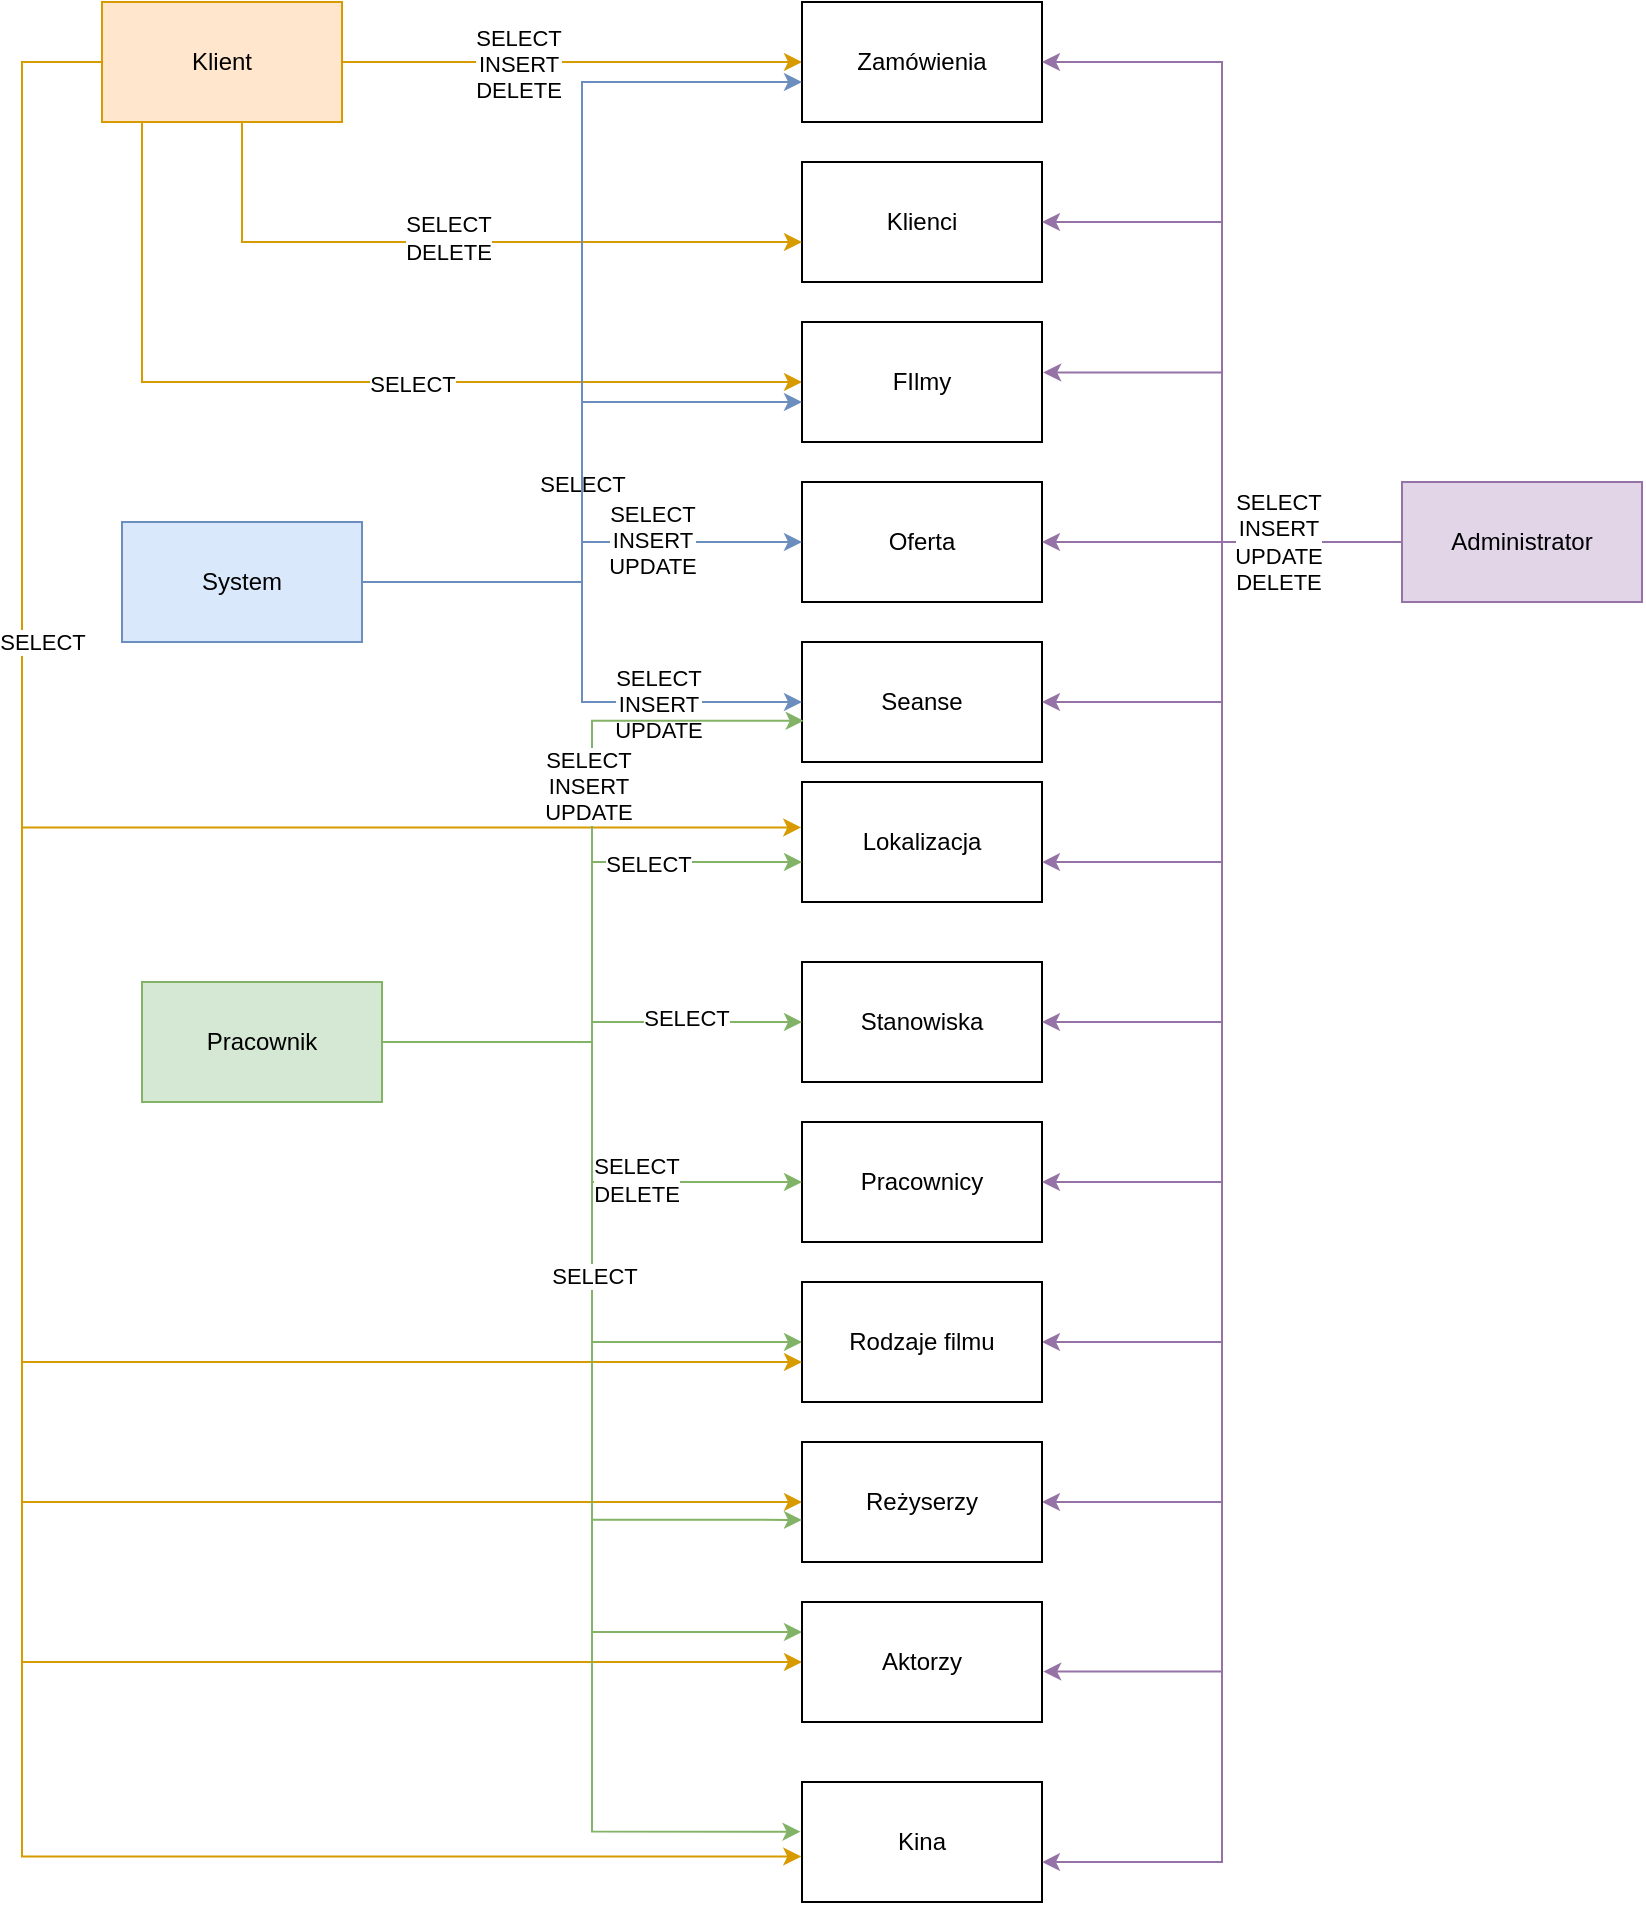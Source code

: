 <mxfile version="24.9.1">
  <diagram name="Page-1" id="o7EHXkFaLmh4BgDmeCDf">
    <mxGraphModel dx="683" dy="352" grid="1" gridSize="10" guides="1" tooltips="1" connect="1" arrows="1" fold="1" page="1" pageScale="1" pageWidth="850" pageHeight="1100" math="0" shadow="0">
      <root>
        <mxCell id="0" />
        <mxCell id="1" parent="0" />
        <mxCell id="0aa3XAbbEp9WKRyf7aWM-4" style="edgeStyle=orthogonalEdgeStyle;rounded=0;orthogonalLoop=1;jettySize=auto;html=1;entryX=0;entryY=0.5;entryDx=0;entryDy=0;fillColor=#ffe6cc;strokeColor=#d79b00;" parent="1" source="0aa3XAbbEp9WKRyf7aWM-2" target="0aa3XAbbEp9WKRyf7aWM-3" edge="1">
          <mxGeometry relative="1" as="geometry" />
        </mxCell>
        <mxCell id="0aa3XAbbEp9WKRyf7aWM-5" value="SELECT&lt;br&gt;INSERT&lt;br&gt;DELETE" style="edgeLabel;html=1;align=center;verticalAlign=middle;resizable=0;points=[];" parent="0aa3XAbbEp9WKRyf7aWM-4" vertex="1" connectable="0">
          <mxGeometry x="-0.233" y="-1" relative="1" as="geometry">
            <mxPoint as="offset" />
          </mxGeometry>
        </mxCell>
        <mxCell id="0aa3XAbbEp9WKRyf7aWM-10" style="edgeStyle=orthogonalEdgeStyle;rounded=0;orthogonalLoop=1;jettySize=auto;html=1;entryX=0;entryY=0.5;entryDx=0;entryDy=0;fillColor=#ffe6cc;strokeColor=#d79b00;" parent="1" source="0aa3XAbbEp9WKRyf7aWM-2" target="0aa3XAbbEp9WKRyf7aWM-8" edge="1">
          <mxGeometry relative="1" as="geometry">
            <Array as="points">
              <mxPoint x="80" y="210" />
            </Array>
          </mxGeometry>
        </mxCell>
        <mxCell id="0aa3XAbbEp9WKRyf7aWM-12" value="SELECT" style="edgeLabel;html=1;align=center;verticalAlign=middle;resizable=0;points=[];" parent="0aa3XAbbEp9WKRyf7aWM-10" vertex="1" connectable="0">
          <mxGeometry x="0.153" y="-1" relative="1" as="geometry">
            <mxPoint as="offset" />
          </mxGeometry>
        </mxCell>
        <mxCell id="0aa3XAbbEp9WKRyf7aWM-33" style="edgeStyle=orthogonalEdgeStyle;rounded=0;orthogonalLoop=1;jettySize=auto;html=1;entryX=0;entryY=0.5;entryDx=0;entryDy=0;fillColor=#ffe6cc;strokeColor=#d79b00;" parent="1" source="0aa3XAbbEp9WKRyf7aWM-2" target="0aa3XAbbEp9WKRyf7aWM-22" edge="1">
          <mxGeometry relative="1" as="geometry">
            <Array as="points">
              <mxPoint x="20" y="50" />
              <mxPoint x="20" y="770" />
            </Array>
          </mxGeometry>
        </mxCell>
        <mxCell id="0aa3XAbbEp9WKRyf7aWM-34" style="edgeStyle=orthogonalEdgeStyle;rounded=0;orthogonalLoop=1;jettySize=auto;html=1;entryX=0;entryY=0.5;entryDx=0;entryDy=0;fillColor=#ffe6cc;strokeColor=#d79b00;" parent="1" source="0aa3XAbbEp9WKRyf7aWM-2" target="0aa3XAbbEp9WKRyf7aWM-23" edge="1">
          <mxGeometry relative="1" as="geometry">
            <Array as="points">
              <mxPoint x="20" y="50" />
              <mxPoint x="20" y="850" />
            </Array>
          </mxGeometry>
        </mxCell>
        <mxCell id="0aa3XAbbEp9WKRyf7aWM-2" value="Klient" style="rounded=0;whiteSpace=wrap;html=1;fillColor=#ffe6cc;strokeColor=#d79b00;" parent="1" vertex="1">
          <mxGeometry x="60" y="20" width="120" height="60" as="geometry" />
        </mxCell>
        <mxCell id="0aa3XAbbEp9WKRyf7aWM-3" value="Zamówienia" style="rounded=0;whiteSpace=wrap;html=1;" parent="1" vertex="1">
          <mxGeometry x="410" y="20" width="120" height="60" as="geometry" />
        </mxCell>
        <mxCell id="0aa3XAbbEp9WKRyf7aWM-7" value="Klienci" style="rounded=0;whiteSpace=wrap;html=1;" parent="1" vertex="1">
          <mxGeometry x="410" y="100" width="120" height="60" as="geometry" />
        </mxCell>
        <mxCell id="0aa3XAbbEp9WKRyf7aWM-8" value="FIlmy" style="rounded=0;whiteSpace=wrap;html=1;" parent="1" vertex="1">
          <mxGeometry x="410" y="180" width="120" height="60" as="geometry" />
        </mxCell>
        <mxCell id="0aa3XAbbEp9WKRyf7aWM-9" style="edgeStyle=orthogonalEdgeStyle;rounded=0;orthogonalLoop=1;jettySize=auto;html=1;entryX=0;entryY=0.667;entryDx=0;entryDy=0;entryPerimeter=0;fillColor=#ffe6cc;strokeColor=#d79b00;" parent="1" source="0aa3XAbbEp9WKRyf7aWM-2" target="0aa3XAbbEp9WKRyf7aWM-7" edge="1">
          <mxGeometry relative="1" as="geometry">
            <Array as="points">
              <mxPoint x="130" y="140" />
            </Array>
          </mxGeometry>
        </mxCell>
        <mxCell id="0aa3XAbbEp9WKRyf7aWM-11" value="SELECT&lt;br&gt;DELETE" style="edgeLabel;html=1;align=center;verticalAlign=middle;resizable=0;points=[];" parent="0aa3XAbbEp9WKRyf7aWM-9" vertex="1" connectable="0">
          <mxGeometry x="-0.041" y="2" relative="1" as="geometry">
            <mxPoint as="offset" />
          </mxGeometry>
        </mxCell>
        <mxCell id="0aa3XAbbEp9WKRyf7aWM-13" value="Oferta" style="rounded=0;whiteSpace=wrap;html=1;" parent="1" vertex="1">
          <mxGeometry x="410" y="260" width="120" height="60" as="geometry" />
        </mxCell>
        <mxCell id="0aa3XAbbEp9WKRyf7aWM-14" value="Seanse" style="rounded=0;whiteSpace=wrap;html=1;" parent="1" vertex="1">
          <mxGeometry x="410" y="340" width="120" height="60" as="geometry" />
        </mxCell>
        <mxCell id="0aa3XAbbEp9WKRyf7aWM-15" value="Stanowiska" style="rounded=0;whiteSpace=wrap;html=1;" parent="1" vertex="1">
          <mxGeometry x="410" y="500" width="120" height="60" as="geometry" />
        </mxCell>
        <mxCell id="0aa3XAbbEp9WKRyf7aWM-16" value="Lokalizacja" style="rounded=0;whiteSpace=wrap;html=1;" parent="1" vertex="1">
          <mxGeometry x="410" y="410" width="120" height="60" as="geometry" />
        </mxCell>
        <mxCell id="0aa3XAbbEp9WKRyf7aWM-17" value="Pracownicy" style="rounded=0;whiteSpace=wrap;html=1;" parent="1" vertex="1">
          <mxGeometry x="410" y="580" width="120" height="60" as="geometry" />
        </mxCell>
        <mxCell id="0aa3XAbbEp9WKRyf7aWM-25" style="edgeStyle=orthogonalEdgeStyle;rounded=0;orthogonalLoop=1;jettySize=auto;html=1;fillColor=#dae8fc;strokeColor=#6c8ebf;" parent="1" source="0aa3XAbbEp9WKRyf7aWM-18" target="0aa3XAbbEp9WKRyf7aWM-13" edge="1">
          <mxGeometry relative="1" as="geometry" />
        </mxCell>
        <mxCell id="0aa3XAbbEp9WKRyf7aWM-63" value="SELECT&lt;br&gt;INSERT&lt;br&gt;UPDATE" style="edgeLabel;html=1;align=center;verticalAlign=middle;resizable=0;points=[];" parent="0aa3XAbbEp9WKRyf7aWM-25" vertex="1" connectable="0">
          <mxGeometry x="0.373" y="1" relative="1" as="geometry">
            <mxPoint as="offset" />
          </mxGeometry>
        </mxCell>
        <mxCell id="0aa3XAbbEp9WKRyf7aWM-26" style="edgeStyle=orthogonalEdgeStyle;rounded=0;orthogonalLoop=1;jettySize=auto;html=1;fillColor=#dae8fc;strokeColor=#6c8ebf;" parent="1" source="0aa3XAbbEp9WKRyf7aWM-18" target="0aa3XAbbEp9WKRyf7aWM-14" edge="1">
          <mxGeometry relative="1" as="geometry" />
        </mxCell>
        <mxCell id="0aa3XAbbEp9WKRyf7aWM-64" value="SELECT&lt;br&gt;INSERT&lt;br&gt;UPDATE" style="edgeLabel;html=1;align=center;verticalAlign=middle;resizable=0;points=[];" parent="0aa3XAbbEp9WKRyf7aWM-26" vertex="1" connectable="0">
          <mxGeometry x="0.487" y="-1" relative="1" as="geometry">
            <mxPoint as="offset" />
          </mxGeometry>
        </mxCell>
        <mxCell id="0aa3XAbbEp9WKRyf7aWM-18" value="System" style="rounded=0;whiteSpace=wrap;html=1;fillColor=#dae8fc;strokeColor=#6c8ebf;" parent="1" vertex="1">
          <mxGeometry x="70" y="280" width="120" height="60" as="geometry" />
        </mxCell>
        <mxCell id="0aa3XAbbEp9WKRyf7aWM-28" style="edgeStyle=orthogonalEdgeStyle;rounded=0;orthogonalLoop=1;jettySize=auto;html=1;entryX=0;entryY=0.5;entryDx=0;entryDy=0;fillColor=#d5e8d4;strokeColor=#82b366;" parent="1" source="0aa3XAbbEp9WKRyf7aWM-19" target="0aa3XAbbEp9WKRyf7aWM-15" edge="1">
          <mxGeometry relative="1" as="geometry" />
        </mxCell>
        <mxCell id="0aa3XAbbEp9WKRyf7aWM-54" value="SELECT" style="edgeLabel;html=1;align=center;verticalAlign=middle;resizable=0;points=[];" parent="0aa3XAbbEp9WKRyf7aWM-28" vertex="1" connectable="0">
          <mxGeometry x="0.467" y="2" relative="1" as="geometry">
            <mxPoint as="offset" />
          </mxGeometry>
        </mxCell>
        <mxCell id="0aa3XAbbEp9WKRyf7aWM-30" style="edgeStyle=orthogonalEdgeStyle;rounded=0;orthogonalLoop=1;jettySize=auto;html=1;entryX=0;entryY=0.5;entryDx=0;entryDy=0;fillColor=#d5e8d4;strokeColor=#82b366;" parent="1" source="0aa3XAbbEp9WKRyf7aWM-19" target="0aa3XAbbEp9WKRyf7aWM-17" edge="1">
          <mxGeometry relative="1" as="geometry" />
        </mxCell>
        <mxCell id="0aa3XAbbEp9WKRyf7aWM-55" value="SELECT&lt;br&gt;DELETE" style="edgeLabel;html=1;align=center;verticalAlign=middle;resizable=0;points=[];" parent="0aa3XAbbEp9WKRyf7aWM-30" vertex="1" connectable="0">
          <mxGeometry x="0.404" y="1" relative="1" as="geometry">
            <mxPoint as="offset" />
          </mxGeometry>
        </mxCell>
        <mxCell id="0aa3XAbbEp9WKRyf7aWM-56" style="edgeStyle=orthogonalEdgeStyle;rounded=0;orthogonalLoop=1;jettySize=auto;html=1;entryX=0;entryY=0.5;entryDx=0;entryDy=0;fillColor=#d5e8d4;strokeColor=#82b366;" parent="1" source="0aa3XAbbEp9WKRyf7aWM-19" target="0aa3XAbbEp9WKRyf7aWM-21" edge="1">
          <mxGeometry relative="1" as="geometry" />
        </mxCell>
        <mxCell id="0aa3XAbbEp9WKRyf7aWM-59" style="edgeStyle=orthogonalEdgeStyle;rounded=0;orthogonalLoop=1;jettySize=auto;html=1;entryX=0;entryY=0.25;entryDx=0;entryDy=0;fillColor=#d5e8d4;strokeColor=#82b366;" parent="1" source="0aa3XAbbEp9WKRyf7aWM-19" target="0aa3XAbbEp9WKRyf7aWM-23" edge="1">
          <mxGeometry relative="1" as="geometry" />
        </mxCell>
        <mxCell id="0aa3XAbbEp9WKRyf7aWM-19" value="Pracownik" style="rounded=0;whiteSpace=wrap;html=1;fillColor=#d5e8d4;strokeColor=#82b366;" parent="1" vertex="1">
          <mxGeometry x="80" y="510" width="120" height="60" as="geometry" />
        </mxCell>
        <mxCell id="0aa3XAbbEp9WKRyf7aWM-40" style="edgeStyle=orthogonalEdgeStyle;rounded=0;orthogonalLoop=1;jettySize=auto;html=1;entryX=1;entryY=0.5;entryDx=0;entryDy=0;fillColor=#e1d5e7;strokeColor=#9673a6;" parent="1" source="0aa3XAbbEp9WKRyf7aWM-20" target="0aa3XAbbEp9WKRyf7aWM-3" edge="1">
          <mxGeometry relative="1" as="geometry" />
        </mxCell>
        <mxCell id="0aa3XAbbEp9WKRyf7aWM-41" style="edgeStyle=orthogonalEdgeStyle;rounded=0;orthogonalLoop=1;jettySize=auto;html=1;fillColor=#e1d5e7;strokeColor=#9673a6;" parent="1" source="0aa3XAbbEp9WKRyf7aWM-20" target="0aa3XAbbEp9WKRyf7aWM-7" edge="1">
          <mxGeometry relative="1" as="geometry">
            <Array as="points">
              <mxPoint x="620" y="290" />
              <mxPoint x="620" y="130" />
            </Array>
          </mxGeometry>
        </mxCell>
        <mxCell id="0aa3XAbbEp9WKRyf7aWM-43" style="edgeStyle=orthogonalEdgeStyle;rounded=0;orthogonalLoop=1;jettySize=auto;html=1;entryX=1;entryY=0.5;entryDx=0;entryDy=0;fillColor=#e1d5e7;strokeColor=#9673a6;" parent="1" source="0aa3XAbbEp9WKRyf7aWM-20" target="0aa3XAbbEp9WKRyf7aWM-13" edge="1">
          <mxGeometry relative="1" as="geometry" />
        </mxCell>
        <mxCell id="0aa3XAbbEp9WKRyf7aWM-44" style="edgeStyle=orthogonalEdgeStyle;rounded=0;orthogonalLoop=1;jettySize=auto;html=1;entryX=1;entryY=0.5;entryDx=0;entryDy=0;fillColor=#e1d5e7;strokeColor=#9673a6;" parent="1" source="0aa3XAbbEp9WKRyf7aWM-20" target="0aa3XAbbEp9WKRyf7aWM-14" edge="1">
          <mxGeometry relative="1" as="geometry" />
        </mxCell>
        <mxCell id="0aa3XAbbEp9WKRyf7aWM-46" style="edgeStyle=orthogonalEdgeStyle;rounded=0;orthogonalLoop=1;jettySize=auto;html=1;entryX=1;entryY=0.5;entryDx=0;entryDy=0;fillColor=#e1d5e7;strokeColor=#9673a6;" parent="1" source="0aa3XAbbEp9WKRyf7aWM-20" target="0aa3XAbbEp9WKRyf7aWM-15" edge="1">
          <mxGeometry relative="1" as="geometry" />
        </mxCell>
        <mxCell id="0aa3XAbbEp9WKRyf7aWM-47" style="edgeStyle=orthogonalEdgeStyle;rounded=0;orthogonalLoop=1;jettySize=auto;html=1;entryX=1;entryY=0.5;entryDx=0;entryDy=0;fillColor=#e1d5e7;strokeColor=#9673a6;" parent="1" source="0aa3XAbbEp9WKRyf7aWM-20" target="0aa3XAbbEp9WKRyf7aWM-17" edge="1">
          <mxGeometry relative="1" as="geometry" />
        </mxCell>
        <mxCell id="0aa3XAbbEp9WKRyf7aWM-48" style="edgeStyle=orthogonalEdgeStyle;rounded=0;orthogonalLoop=1;jettySize=auto;html=1;entryX=1;entryY=0.5;entryDx=0;entryDy=0;fillColor=#e1d5e7;strokeColor=#9673a6;" parent="1" source="0aa3XAbbEp9WKRyf7aWM-20" target="0aa3XAbbEp9WKRyf7aWM-21" edge="1">
          <mxGeometry relative="1" as="geometry" />
        </mxCell>
        <mxCell id="0aa3XAbbEp9WKRyf7aWM-49" style="edgeStyle=orthogonalEdgeStyle;rounded=0;orthogonalLoop=1;jettySize=auto;html=1;entryX=1;entryY=0.5;entryDx=0;entryDy=0;fillColor=#e1d5e7;strokeColor=#9673a6;" parent="1" source="0aa3XAbbEp9WKRyf7aWM-20" target="0aa3XAbbEp9WKRyf7aWM-22" edge="1">
          <mxGeometry relative="1" as="geometry" />
        </mxCell>
        <mxCell id="0aa3XAbbEp9WKRyf7aWM-20" value="Administrator" style="rounded=0;whiteSpace=wrap;html=1;fillColor=#e1d5e7;strokeColor=#9673a6;" parent="1" vertex="1">
          <mxGeometry x="710" y="260" width="120" height="60" as="geometry" />
        </mxCell>
        <mxCell id="0aa3XAbbEp9WKRyf7aWM-21" value="Rodzaje filmu" style="rounded=0;whiteSpace=wrap;html=1;" parent="1" vertex="1">
          <mxGeometry x="410" y="660" width="120" height="60" as="geometry" />
        </mxCell>
        <mxCell id="0aa3XAbbEp9WKRyf7aWM-22" value="Reżyserzy" style="rounded=0;whiteSpace=wrap;html=1;" parent="1" vertex="1">
          <mxGeometry x="410" y="740" width="120" height="60" as="geometry" />
        </mxCell>
        <mxCell id="0aa3XAbbEp9WKRyf7aWM-23" value="Aktorzy" style="rounded=0;whiteSpace=wrap;html=1;" parent="1" vertex="1">
          <mxGeometry x="410" y="820" width="120" height="60" as="geometry" />
        </mxCell>
        <mxCell id="0aa3XAbbEp9WKRyf7aWM-24" value="Kina" style="rounded=0;whiteSpace=wrap;html=1;" parent="1" vertex="1">
          <mxGeometry x="410" y="910" width="120" height="60" as="geometry" />
        </mxCell>
        <mxCell id="0aa3XAbbEp9WKRyf7aWM-31" style="edgeStyle=orthogonalEdgeStyle;rounded=0;orthogonalLoop=1;jettySize=auto;html=1;entryX=0;entryY=0.667;entryDx=0;entryDy=0;entryPerimeter=0;fillColor=#ffe6cc;strokeColor=#d79b00;" parent="1" source="0aa3XAbbEp9WKRyf7aWM-2" target="0aa3XAbbEp9WKRyf7aWM-21" edge="1">
          <mxGeometry relative="1" as="geometry">
            <Array as="points">
              <mxPoint x="20" y="50" />
              <mxPoint x="20" y="700" />
            </Array>
          </mxGeometry>
        </mxCell>
        <mxCell id="0aa3XAbbEp9WKRyf7aWM-35" style="edgeStyle=orthogonalEdgeStyle;rounded=0;orthogonalLoop=1;jettySize=auto;html=1;entryX=-0.003;entryY=0.621;entryDx=0;entryDy=0;entryPerimeter=0;fillColor=#ffe6cc;strokeColor=#d79b00;" parent="1" source="0aa3XAbbEp9WKRyf7aWM-2" target="0aa3XAbbEp9WKRyf7aWM-24" edge="1">
          <mxGeometry relative="1" as="geometry">
            <Array as="points">
              <mxPoint x="20" y="50" />
              <mxPoint x="20" y="947" />
            </Array>
          </mxGeometry>
        </mxCell>
        <mxCell id="0aa3XAbbEp9WKRyf7aWM-37" style="edgeStyle=orthogonalEdgeStyle;rounded=0;orthogonalLoop=1;jettySize=auto;html=1;entryX=0;entryY=0.667;entryDx=0;entryDy=0;entryPerimeter=0;fillColor=#d5e8d4;strokeColor=#82b366;" parent="1" source="0aa3XAbbEp9WKRyf7aWM-19" target="0aa3XAbbEp9WKRyf7aWM-16" edge="1">
          <mxGeometry relative="1" as="geometry" />
        </mxCell>
        <mxCell id="0aa3XAbbEp9WKRyf7aWM-53" value="SELECT" style="edgeLabel;html=1;align=center;verticalAlign=middle;resizable=0;points=[];" parent="0aa3XAbbEp9WKRyf7aWM-37" vertex="1" connectable="0">
          <mxGeometry x="0.485" y="-1" relative="1" as="geometry">
            <mxPoint as="offset" />
          </mxGeometry>
        </mxCell>
        <mxCell id="0aa3XAbbEp9WKRyf7aWM-38" style="edgeStyle=orthogonalEdgeStyle;rounded=0;orthogonalLoop=1;jettySize=auto;html=1;entryX=-0.003;entryY=0.379;entryDx=0;entryDy=0;entryPerimeter=0;fillColor=#ffe6cc;strokeColor=#d79b00;" parent="1" source="0aa3XAbbEp9WKRyf7aWM-2" target="0aa3XAbbEp9WKRyf7aWM-16" edge="1">
          <mxGeometry relative="1" as="geometry">
            <Array as="points">
              <mxPoint x="20" y="50" />
              <mxPoint x="20" y="433" />
            </Array>
          </mxGeometry>
        </mxCell>
        <mxCell id="0aa3XAbbEp9WKRyf7aWM-39" value="SELECT" style="edgeLabel;html=1;align=center;verticalAlign=middle;resizable=0;points=[];" parent="0aa3XAbbEp9WKRyf7aWM-38" vertex="1" connectable="0">
          <mxGeometry x="-0.192" y="-1" relative="1" as="geometry">
            <mxPoint x="11" y="2" as="offset" />
          </mxGeometry>
        </mxCell>
        <mxCell id="0aa3XAbbEp9WKRyf7aWM-42" style="edgeStyle=orthogonalEdgeStyle;rounded=0;orthogonalLoop=1;jettySize=auto;html=1;entryX=1.005;entryY=0.42;entryDx=0;entryDy=0;entryPerimeter=0;fillColor=#e1d5e7;strokeColor=#9673a6;" parent="1" source="0aa3XAbbEp9WKRyf7aWM-20" target="0aa3XAbbEp9WKRyf7aWM-8" edge="1">
          <mxGeometry relative="1" as="geometry" />
        </mxCell>
        <mxCell id="0aa3XAbbEp9WKRyf7aWM-45" style="edgeStyle=orthogonalEdgeStyle;rounded=0;orthogonalLoop=1;jettySize=auto;html=1;entryX=1;entryY=0.667;entryDx=0;entryDy=0;entryPerimeter=0;fillColor=#e1d5e7;strokeColor=#9673a6;" parent="1" source="0aa3XAbbEp9WKRyf7aWM-20" target="0aa3XAbbEp9WKRyf7aWM-16" edge="1">
          <mxGeometry relative="1" as="geometry" />
        </mxCell>
        <mxCell id="0aa3XAbbEp9WKRyf7aWM-50" style="edgeStyle=orthogonalEdgeStyle;rounded=0;orthogonalLoop=1;jettySize=auto;html=1;entryX=1.005;entryY=0.58;entryDx=0;entryDy=0;entryPerimeter=0;fillColor=#e1d5e7;strokeColor=#9673a6;" parent="1" source="0aa3XAbbEp9WKRyf7aWM-20" target="0aa3XAbbEp9WKRyf7aWM-23" edge="1">
          <mxGeometry relative="1" as="geometry" />
        </mxCell>
        <mxCell id="0aa3XAbbEp9WKRyf7aWM-51" style="edgeStyle=orthogonalEdgeStyle;rounded=0;orthogonalLoop=1;jettySize=auto;html=1;entryX=1;entryY=0.667;entryDx=0;entryDy=0;entryPerimeter=0;fillColor=#e1d5e7;strokeColor=#9673a6;" parent="1" source="0aa3XAbbEp9WKRyf7aWM-20" target="0aa3XAbbEp9WKRyf7aWM-24" edge="1">
          <mxGeometry relative="1" as="geometry" />
        </mxCell>
        <mxCell id="0aa3XAbbEp9WKRyf7aWM-52" value="SELECT&lt;br&gt;INSERT&lt;br&gt;UPDATE&lt;br&gt;DELETE" style="edgeLabel;html=1;align=center;verticalAlign=middle;resizable=0;points=[];" parent="0aa3XAbbEp9WKRyf7aWM-51" vertex="1" connectable="0">
          <mxGeometry x="-0.851" relative="1" as="geometry">
            <mxPoint as="offset" />
          </mxGeometry>
        </mxCell>
        <mxCell id="0aa3XAbbEp9WKRyf7aWM-58" style="edgeStyle=orthogonalEdgeStyle;rounded=0;orthogonalLoop=1;jettySize=auto;html=1;entryX=0;entryY=0.649;entryDx=0;entryDy=0;entryPerimeter=0;fillColor=#d5e8d4;strokeColor=#82b366;" parent="1" source="0aa3XAbbEp9WKRyf7aWM-19" target="0aa3XAbbEp9WKRyf7aWM-22" edge="1">
          <mxGeometry relative="1" as="geometry" />
        </mxCell>
        <mxCell id="0aa3XAbbEp9WKRyf7aWM-60" style="edgeStyle=orthogonalEdgeStyle;rounded=0;orthogonalLoop=1;jettySize=auto;html=1;entryX=-0.006;entryY=0.414;entryDx=0;entryDy=0;entryPerimeter=0;fillColor=#d5e8d4;strokeColor=#82b366;" parent="1" source="0aa3XAbbEp9WKRyf7aWM-19" target="0aa3XAbbEp9WKRyf7aWM-24" edge="1">
          <mxGeometry relative="1" as="geometry" />
        </mxCell>
        <mxCell id="0aa3XAbbEp9WKRyf7aWM-61" value="SELECT" style="edgeLabel;html=1;align=center;verticalAlign=middle;resizable=0;points=[];" parent="0aa3XAbbEp9WKRyf7aWM-60" vertex="1" connectable="0">
          <mxGeometry x="-0.265" y="1" relative="1" as="geometry">
            <mxPoint as="offset" />
          </mxGeometry>
        </mxCell>
        <mxCell id="0aa3XAbbEp9WKRyf7aWM-62" style="edgeStyle=orthogonalEdgeStyle;rounded=0;orthogonalLoop=1;jettySize=auto;html=1;entryX=0;entryY=0.667;entryDx=0;entryDy=0;entryPerimeter=0;fillColor=#dae8fc;strokeColor=#6c8ebf;" parent="1" source="0aa3XAbbEp9WKRyf7aWM-18" target="0aa3XAbbEp9WKRyf7aWM-3" edge="1">
          <mxGeometry relative="1" as="geometry" />
        </mxCell>
        <mxCell id="0aa3XAbbEp9WKRyf7aWM-65" value="SELECT" style="edgeLabel;html=1;align=center;verticalAlign=middle;resizable=0;points=[];" parent="0aa3XAbbEp9WKRyf7aWM-62" vertex="1" connectable="0">
          <mxGeometry x="-0.321" relative="1" as="geometry">
            <mxPoint as="offset" />
          </mxGeometry>
        </mxCell>
        <mxCell id="0aa3XAbbEp9WKRyf7aWM-66" style="edgeStyle=orthogonalEdgeStyle;rounded=0;orthogonalLoop=1;jettySize=auto;html=1;entryX=0;entryY=0.667;entryDx=0;entryDy=0;entryPerimeter=0;fillColor=#dae8fc;strokeColor=#6c8ebf;" parent="1" source="0aa3XAbbEp9WKRyf7aWM-18" target="0aa3XAbbEp9WKRyf7aWM-8" edge="1">
          <mxGeometry relative="1" as="geometry" />
        </mxCell>
        <mxCell id="zGk-xyBcQoMpO34Bfq4l-1" style="edgeStyle=orthogonalEdgeStyle;rounded=0;orthogonalLoop=1;jettySize=auto;html=1;entryX=0.007;entryY=0.657;entryDx=0;entryDy=0;entryPerimeter=0;fillColor=#d5e8d4;strokeColor=#82b366;" edge="1" parent="1" source="0aa3XAbbEp9WKRyf7aWM-19" target="0aa3XAbbEp9WKRyf7aWM-14">
          <mxGeometry relative="1" as="geometry" />
        </mxCell>
        <mxCell id="zGk-xyBcQoMpO34Bfq4l-2" value="SELECT&lt;br&gt;INSERT&lt;br&gt;UPDATE" style="edgeLabel;html=1;align=center;verticalAlign=middle;resizable=0;points=[];" vertex="1" connectable="0" parent="zGk-xyBcQoMpO34Bfq4l-1">
          <mxGeometry x="0.258" y="2" relative="1" as="geometry">
            <mxPoint as="offset" />
          </mxGeometry>
        </mxCell>
      </root>
    </mxGraphModel>
  </diagram>
</mxfile>
